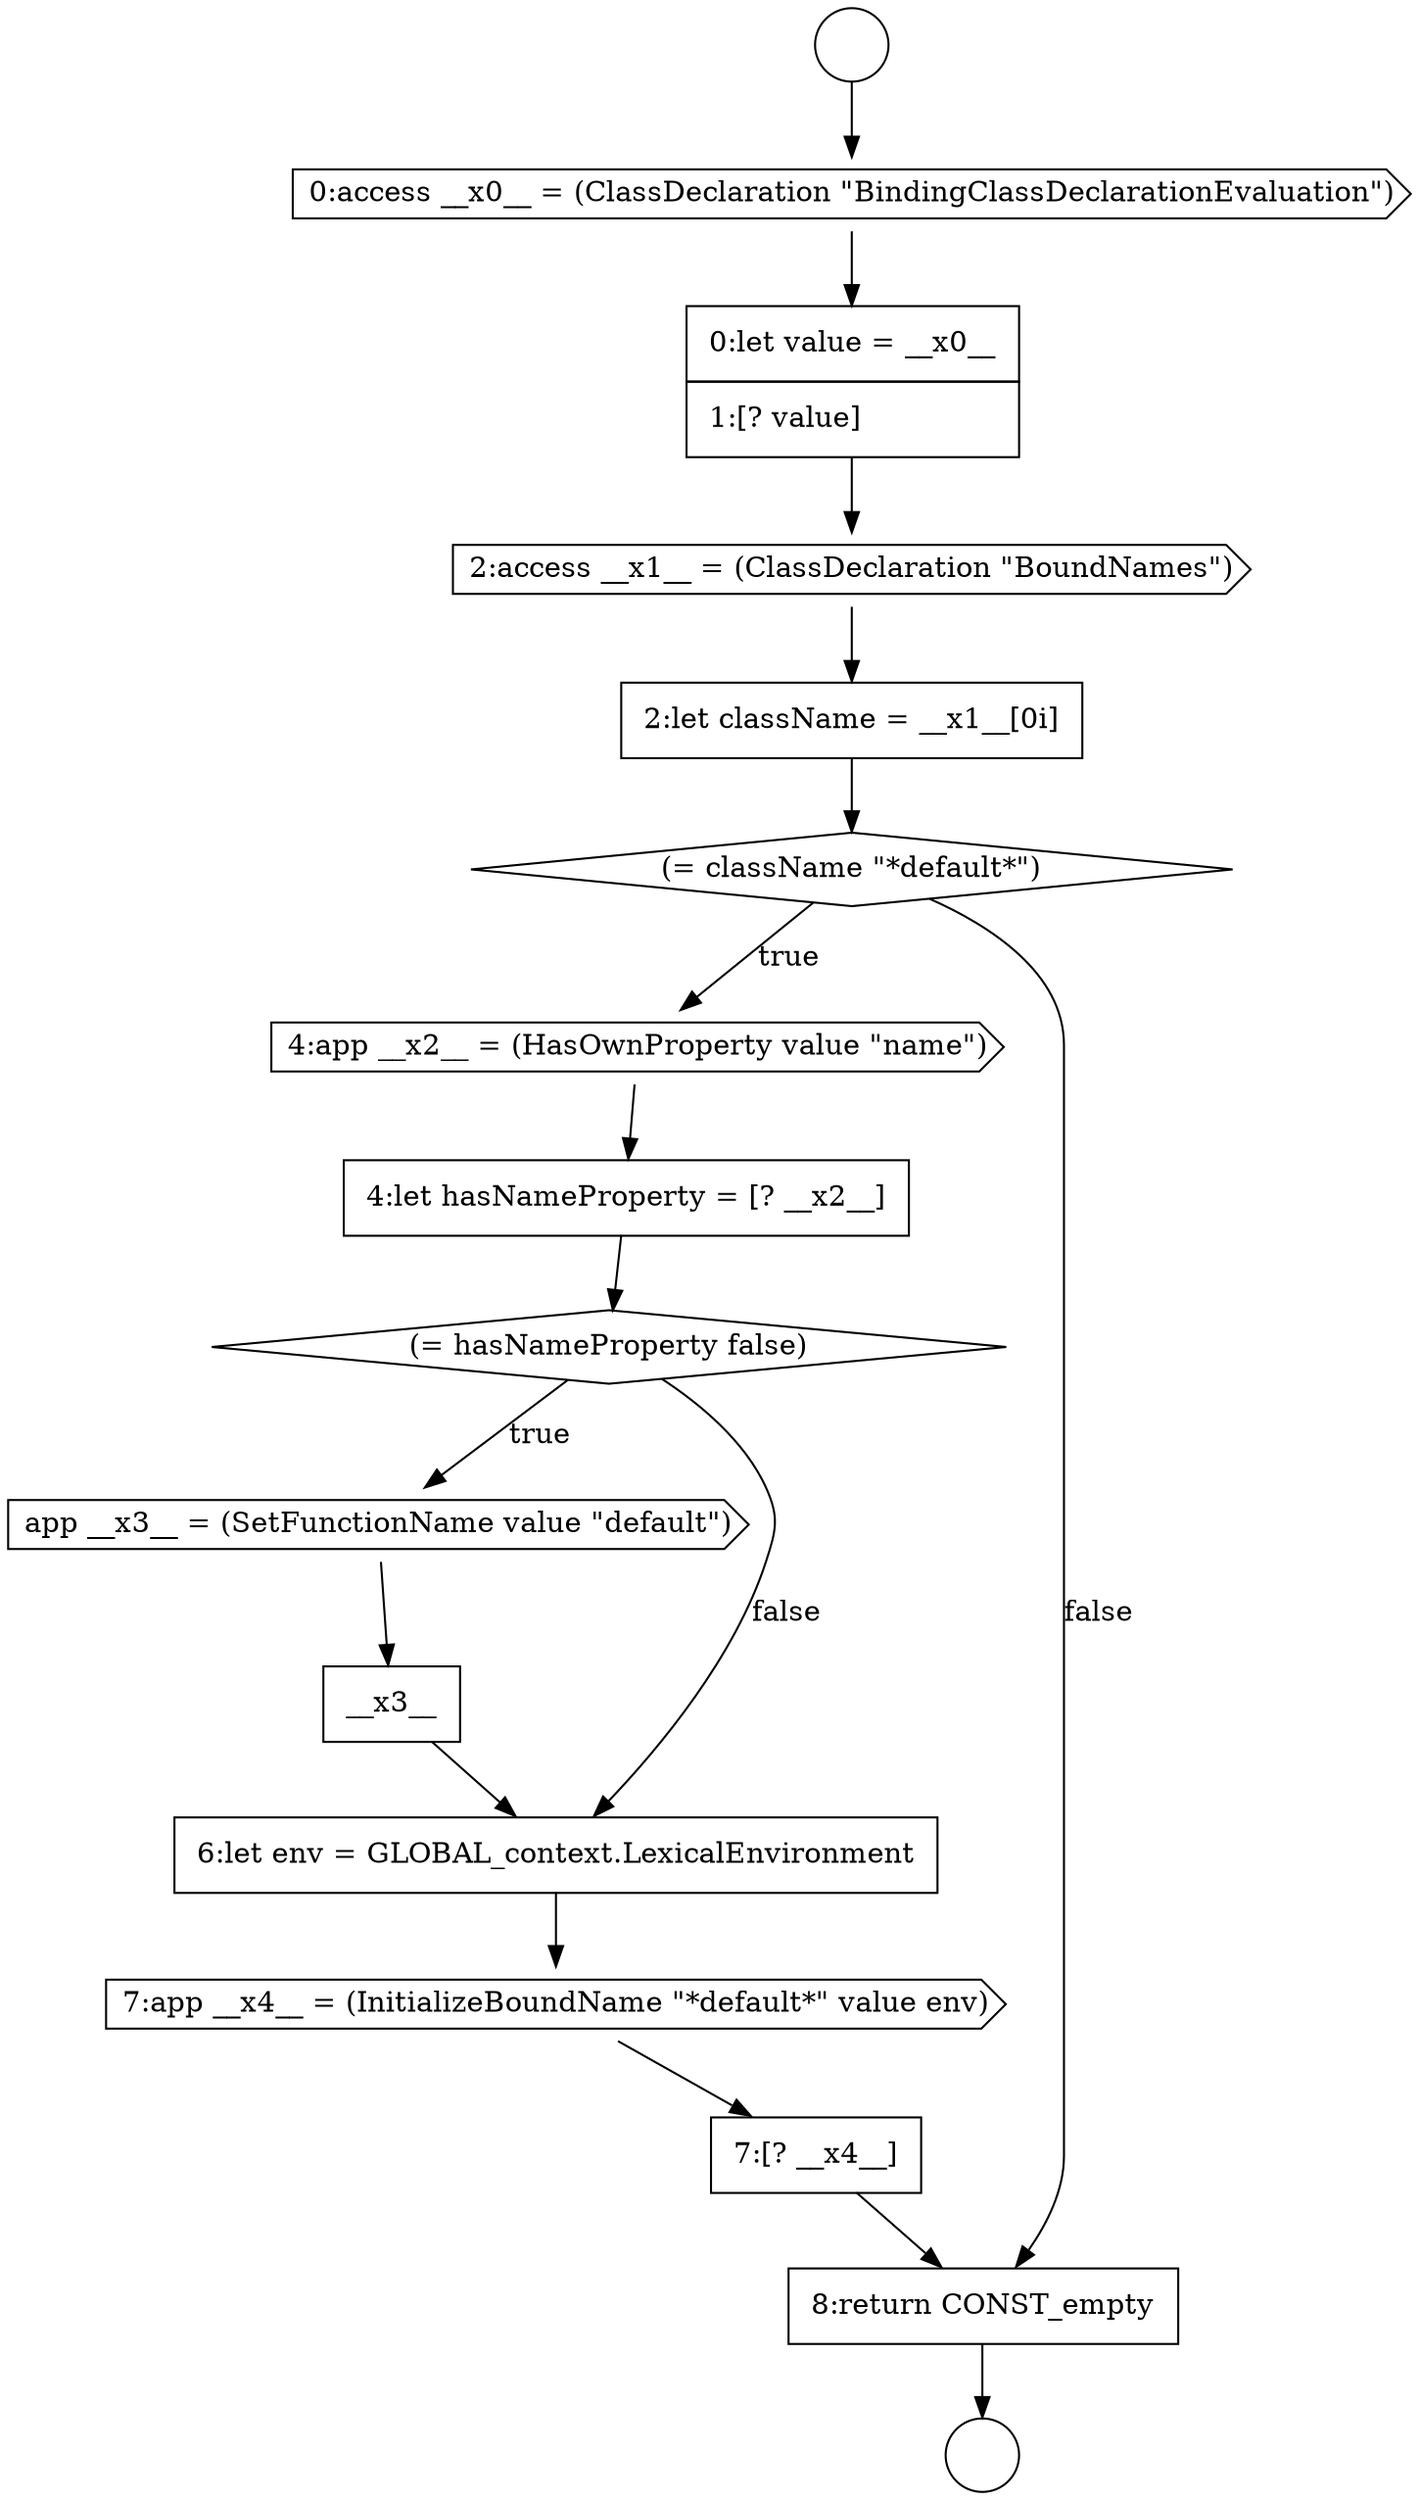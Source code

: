 digraph {
  node10594 [shape=none, margin=0, label=<<font color="black">
    <table border="0" cellborder="1" cellspacing="0" cellpadding="10">
      <tr><td align="left">4:let hasNameProperty = [? __x2__]</td></tr>
    </table>
  </font>> color="black" fillcolor="white" style=filled]
  node10599 [shape=cds, label=<<font color="black">7:app __x4__ = (InitializeBoundName &quot;*default*&quot; value env)</font>> color="black" fillcolor="white" style=filled]
  node10587 [shape=circle label=" " color="black" fillcolor="white" style=filled]
  node10591 [shape=none, margin=0, label=<<font color="black">
    <table border="0" cellborder="1" cellspacing="0" cellpadding="10">
      <tr><td align="left">2:let className = __x1__[0i]</td></tr>
    </table>
  </font>> color="black" fillcolor="white" style=filled]
  node10588 [shape=cds, label=<<font color="black">0:access __x0__ = (ClassDeclaration &quot;BindingClassDeclarationEvaluation&quot;)</font>> color="black" fillcolor="white" style=filled]
  node10597 [shape=none, margin=0, label=<<font color="black">
    <table border="0" cellborder="1" cellspacing="0" cellpadding="10">
      <tr><td align="left">__x3__</td></tr>
    </table>
  </font>> color="black" fillcolor="white" style=filled]
  node10592 [shape=diamond, label=<<font color="black">(= className &quot;*default*&quot;)</font>> color="black" fillcolor="white" style=filled]
  node10596 [shape=cds, label=<<font color="black">app __x3__ = (SetFunctionName value &quot;default&quot;)</font>> color="black" fillcolor="white" style=filled]
  node10589 [shape=none, margin=0, label=<<font color="black">
    <table border="0" cellborder="1" cellspacing="0" cellpadding="10">
      <tr><td align="left">0:let value = __x0__</td></tr>
      <tr><td align="left">1:[? value]</td></tr>
    </table>
  </font>> color="black" fillcolor="white" style=filled]
  node10595 [shape=diamond, label=<<font color="black">(= hasNameProperty false)</font>> color="black" fillcolor="white" style=filled]
  node10600 [shape=none, margin=0, label=<<font color="black">
    <table border="0" cellborder="1" cellspacing="0" cellpadding="10">
      <tr><td align="left">7:[? __x4__]</td></tr>
    </table>
  </font>> color="black" fillcolor="white" style=filled]
  node10586 [shape=circle label=" " color="black" fillcolor="white" style=filled]
  node10593 [shape=cds, label=<<font color="black">4:app __x2__ = (HasOwnProperty value &quot;name&quot;)</font>> color="black" fillcolor="white" style=filled]
  node10598 [shape=none, margin=0, label=<<font color="black">
    <table border="0" cellborder="1" cellspacing="0" cellpadding="10">
      <tr><td align="left">6:let env = GLOBAL_context.LexicalEnvironment</td></tr>
    </table>
  </font>> color="black" fillcolor="white" style=filled]
  node10601 [shape=none, margin=0, label=<<font color="black">
    <table border="0" cellborder="1" cellspacing="0" cellpadding="10">
      <tr><td align="left">8:return CONST_empty</td></tr>
    </table>
  </font>> color="black" fillcolor="white" style=filled]
  node10590 [shape=cds, label=<<font color="black">2:access __x1__ = (ClassDeclaration &quot;BoundNames&quot;)</font>> color="black" fillcolor="white" style=filled]
  node10594 -> node10595 [ color="black"]
  node10589 -> node10590 [ color="black"]
  node10597 -> node10598 [ color="black"]
  node10588 -> node10589 [ color="black"]
  node10596 -> node10597 [ color="black"]
  node10586 -> node10588 [ color="black"]
  node10600 -> node10601 [ color="black"]
  node10595 -> node10596 [label=<<font color="black">true</font>> color="black"]
  node10595 -> node10598 [label=<<font color="black">false</font>> color="black"]
  node10592 -> node10593 [label=<<font color="black">true</font>> color="black"]
  node10592 -> node10601 [label=<<font color="black">false</font>> color="black"]
  node10593 -> node10594 [ color="black"]
  node10591 -> node10592 [ color="black"]
  node10598 -> node10599 [ color="black"]
  node10601 -> node10587 [ color="black"]
  node10590 -> node10591 [ color="black"]
  node10599 -> node10600 [ color="black"]
}
